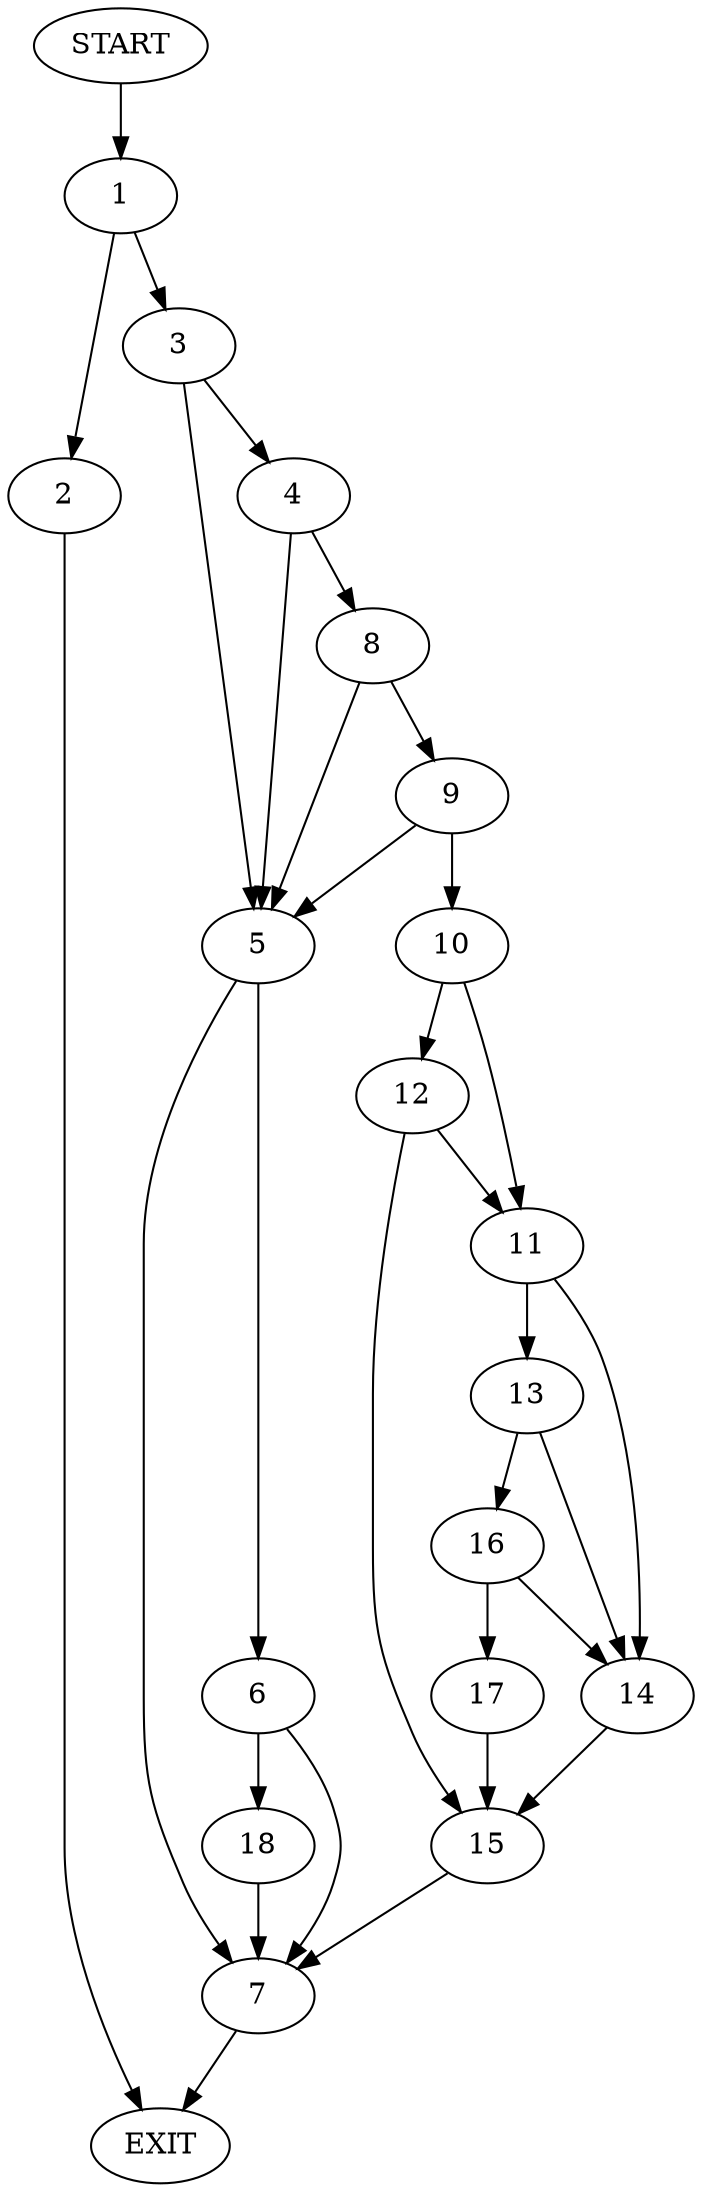 digraph {
0 [label="START"]
19 [label="EXIT"]
0 -> 1
1 -> 2
1 -> 3
3 -> 4
3 -> 5
2 -> 19
5 -> 6
5 -> 7
4 -> 8
4 -> 5
8 -> 9
8 -> 5
9 -> 10
9 -> 5
10 -> 11
10 -> 12
11 -> 13
11 -> 14
12 -> 11
12 -> 15
15 -> 7
14 -> 15
13 -> 16
13 -> 14
16 -> 17
16 -> 14
17 -> 15
7 -> 19
6 -> 7
6 -> 18
18 -> 7
}
